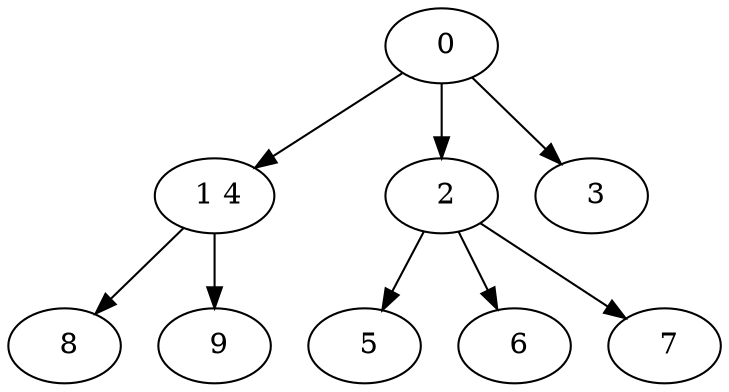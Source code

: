 digraph mytree {
" 0" -> " 1 4";
" 0" -> " 2";
" 0" -> " 3";
" 1 4" -> " 8";
" 1 4" -> " 9";
" 2" -> " 5";
" 2" -> " 6";
" 2" -> " 7";
" 3";
" 5";
" 6";
" 7";
" 8";
" 9";
}
